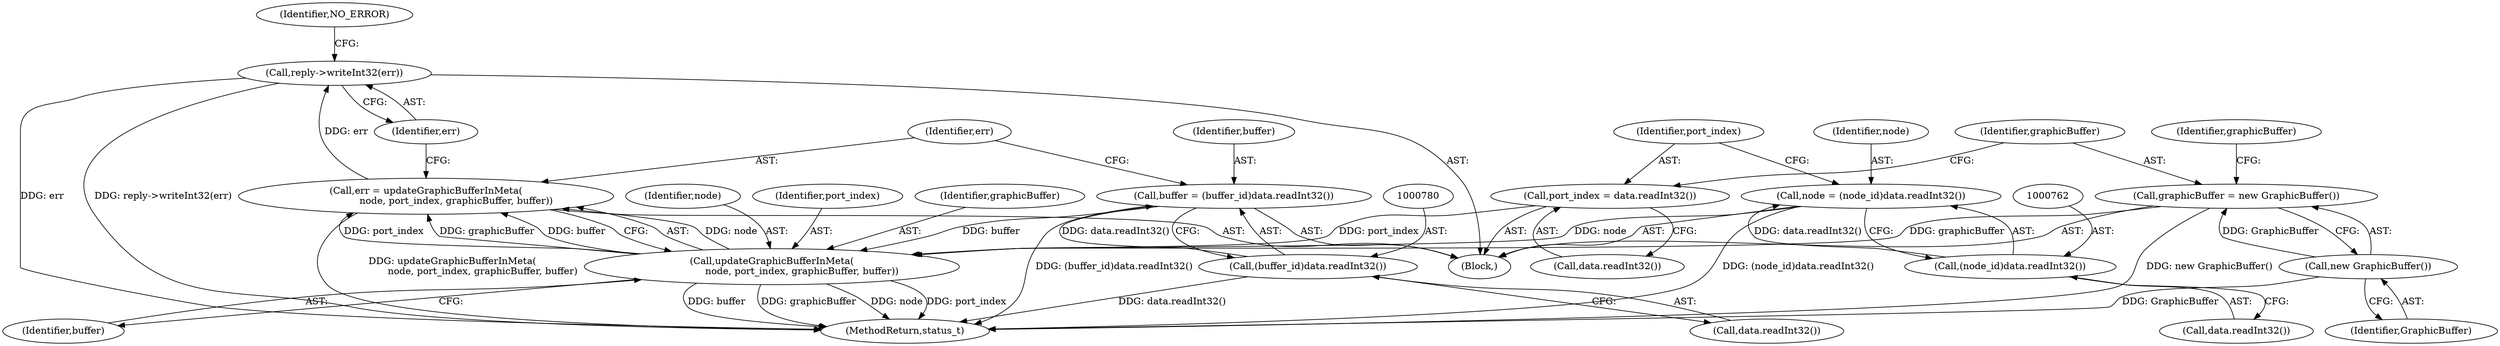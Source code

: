 digraph "0_Android_db829699d3293f254a7387894303451a91278986@API" {
"1000790" [label="(Call,reply->writeInt32(err))"];
"1000783" [label="(Call,err = updateGraphicBufferInMeta(\n                    node, port_index, graphicBuffer, buffer))"];
"1000785" [label="(Call,updateGraphicBufferInMeta(\n                    node, port_index, graphicBuffer, buffer))"];
"1000759" [label="(Call,node = (node_id)data.readInt32())"];
"1000761" [label="(Call,(node_id)data.readInt32())"];
"1000765" [label="(Call,port_index = data.readInt32())"];
"1000769" [label="(Call,graphicBuffer = new GraphicBuffer())"];
"1000771" [label="(Call,new GraphicBuffer())"];
"1000777" [label="(Call,buffer = (buffer_id)data.readInt32())"];
"1000779" [label="(Call,(buffer_id)data.readInt32())"];
"1001364" [label="(MethodReturn,status_t)"];
"1000761" [label="(Call,(node_id)data.readInt32())"];
"1000785" [label="(Call,updateGraphicBufferInMeta(\n                    node, port_index, graphicBuffer, buffer))"];
"1000781" [label="(Call,data.readInt32())"];
"1000767" [label="(Call,data.readInt32())"];
"1000763" [label="(Call,data.readInt32())"];
"1000786" [label="(Identifier,node)"];
"1000778" [label="(Identifier,buffer)"];
"1000753" [label="(Block,)"];
"1000777" [label="(Call,buffer = (buffer_id)data.readInt32())"];
"1000787" [label="(Identifier,port_index)"];
"1000775" [label="(Identifier,graphicBuffer)"];
"1000770" [label="(Identifier,graphicBuffer)"];
"1000769" [label="(Call,graphicBuffer = new GraphicBuffer())"];
"1000784" [label="(Identifier,err)"];
"1000766" [label="(Identifier,port_index)"];
"1000759" [label="(Call,node = (node_id)data.readInt32())"];
"1000788" [label="(Identifier,graphicBuffer)"];
"1000790" [label="(Call,reply->writeInt32(err))"];
"1000760" [label="(Identifier,node)"];
"1000779" [label="(Call,(buffer_id)data.readInt32())"];
"1000789" [label="(Identifier,buffer)"];
"1000772" [label="(Identifier,GraphicBuffer)"];
"1000791" [label="(Identifier,err)"];
"1000771" [label="(Call,new GraphicBuffer())"];
"1000783" [label="(Call,err = updateGraphicBufferInMeta(\n                    node, port_index, graphicBuffer, buffer))"];
"1000793" [label="(Identifier,NO_ERROR)"];
"1000765" [label="(Call,port_index = data.readInt32())"];
"1000790" -> "1000753"  [label="AST: "];
"1000790" -> "1000791"  [label="CFG: "];
"1000791" -> "1000790"  [label="AST: "];
"1000793" -> "1000790"  [label="CFG: "];
"1000790" -> "1001364"  [label="DDG: err"];
"1000790" -> "1001364"  [label="DDG: reply->writeInt32(err)"];
"1000783" -> "1000790"  [label="DDG: err"];
"1000783" -> "1000753"  [label="AST: "];
"1000783" -> "1000785"  [label="CFG: "];
"1000784" -> "1000783"  [label="AST: "];
"1000785" -> "1000783"  [label="AST: "];
"1000791" -> "1000783"  [label="CFG: "];
"1000783" -> "1001364"  [label="DDG: updateGraphicBufferInMeta(\n                    node, port_index, graphicBuffer, buffer)"];
"1000785" -> "1000783"  [label="DDG: node"];
"1000785" -> "1000783"  [label="DDG: port_index"];
"1000785" -> "1000783"  [label="DDG: graphicBuffer"];
"1000785" -> "1000783"  [label="DDG: buffer"];
"1000785" -> "1000789"  [label="CFG: "];
"1000786" -> "1000785"  [label="AST: "];
"1000787" -> "1000785"  [label="AST: "];
"1000788" -> "1000785"  [label="AST: "];
"1000789" -> "1000785"  [label="AST: "];
"1000785" -> "1001364"  [label="DDG: buffer"];
"1000785" -> "1001364"  [label="DDG: graphicBuffer"];
"1000785" -> "1001364"  [label="DDG: node"];
"1000785" -> "1001364"  [label="DDG: port_index"];
"1000759" -> "1000785"  [label="DDG: node"];
"1000765" -> "1000785"  [label="DDG: port_index"];
"1000769" -> "1000785"  [label="DDG: graphicBuffer"];
"1000777" -> "1000785"  [label="DDG: buffer"];
"1000759" -> "1000753"  [label="AST: "];
"1000759" -> "1000761"  [label="CFG: "];
"1000760" -> "1000759"  [label="AST: "];
"1000761" -> "1000759"  [label="AST: "];
"1000766" -> "1000759"  [label="CFG: "];
"1000759" -> "1001364"  [label="DDG: (node_id)data.readInt32()"];
"1000761" -> "1000759"  [label="DDG: data.readInt32()"];
"1000761" -> "1000763"  [label="CFG: "];
"1000762" -> "1000761"  [label="AST: "];
"1000763" -> "1000761"  [label="AST: "];
"1000765" -> "1000753"  [label="AST: "];
"1000765" -> "1000767"  [label="CFG: "];
"1000766" -> "1000765"  [label="AST: "];
"1000767" -> "1000765"  [label="AST: "];
"1000770" -> "1000765"  [label="CFG: "];
"1000769" -> "1000753"  [label="AST: "];
"1000769" -> "1000771"  [label="CFG: "];
"1000770" -> "1000769"  [label="AST: "];
"1000771" -> "1000769"  [label="AST: "];
"1000775" -> "1000769"  [label="CFG: "];
"1000769" -> "1001364"  [label="DDG: new GraphicBuffer()"];
"1000771" -> "1000769"  [label="DDG: GraphicBuffer"];
"1000771" -> "1000772"  [label="CFG: "];
"1000772" -> "1000771"  [label="AST: "];
"1000771" -> "1001364"  [label="DDG: GraphicBuffer"];
"1000777" -> "1000753"  [label="AST: "];
"1000777" -> "1000779"  [label="CFG: "];
"1000778" -> "1000777"  [label="AST: "];
"1000779" -> "1000777"  [label="AST: "];
"1000784" -> "1000777"  [label="CFG: "];
"1000777" -> "1001364"  [label="DDG: (buffer_id)data.readInt32()"];
"1000779" -> "1000777"  [label="DDG: data.readInt32()"];
"1000779" -> "1000781"  [label="CFG: "];
"1000780" -> "1000779"  [label="AST: "];
"1000781" -> "1000779"  [label="AST: "];
"1000779" -> "1001364"  [label="DDG: data.readInt32()"];
}
